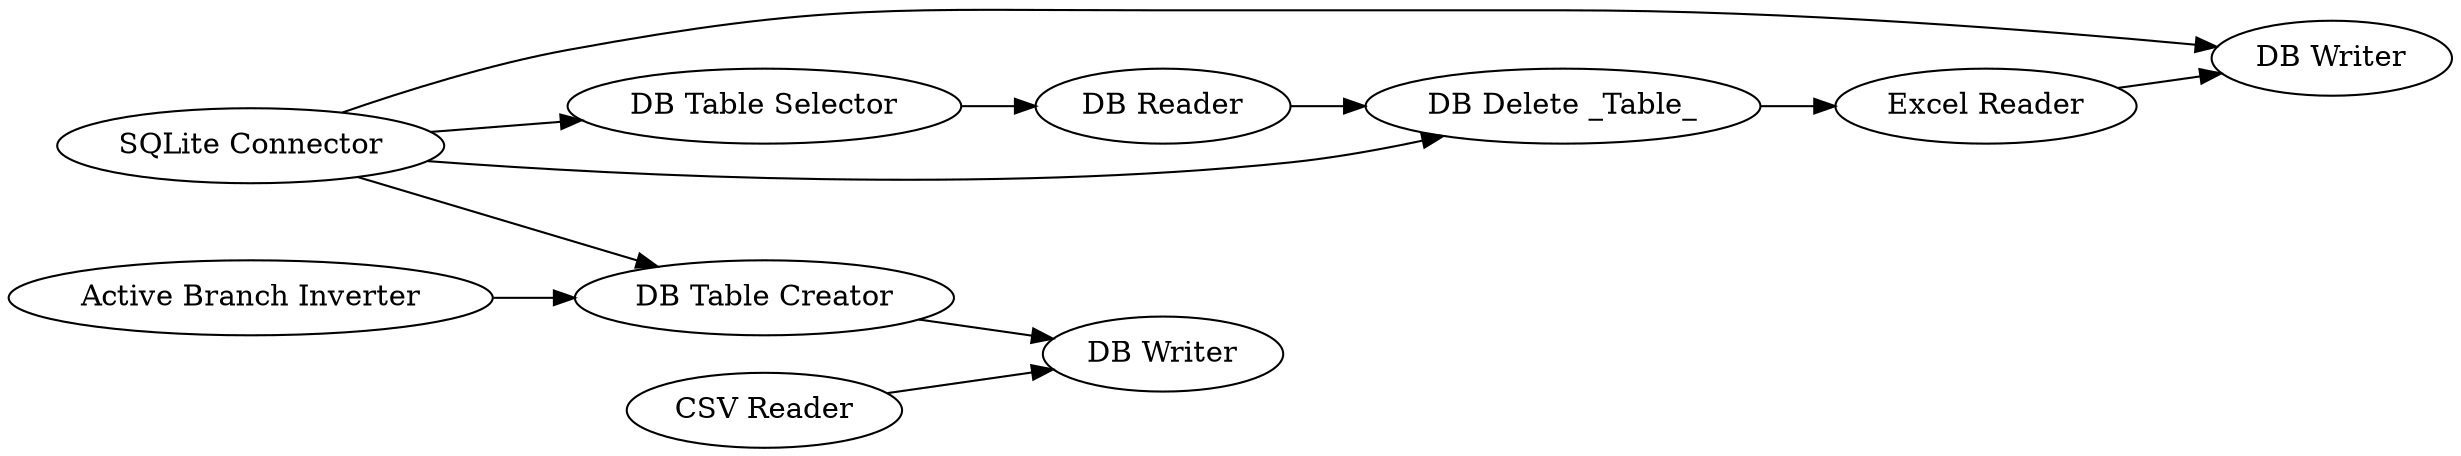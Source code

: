 digraph {
	16 [label="SQLite Connector"]
	17 [label="Excel Reader"]
	18 [label="DB Writer"]
	19 [label="DB Table Selector"]
	20 [label="DB Reader"]
	21 [label="DB Delete _Table_"]
	25 [label="CSV Reader"]
	26 [label="DB Writer"]
	27 [label="DB Table Creator"]
	28 [label="Active Branch Inverter"]
	16 -> 18
	16 -> 19
	16 -> 21
	16 -> 27
	17 -> 18
	19 -> 20
	20 -> 21
	21 -> 17
	25 -> 26
	27 -> 26
	28 -> 27
	rankdir=LR
}
